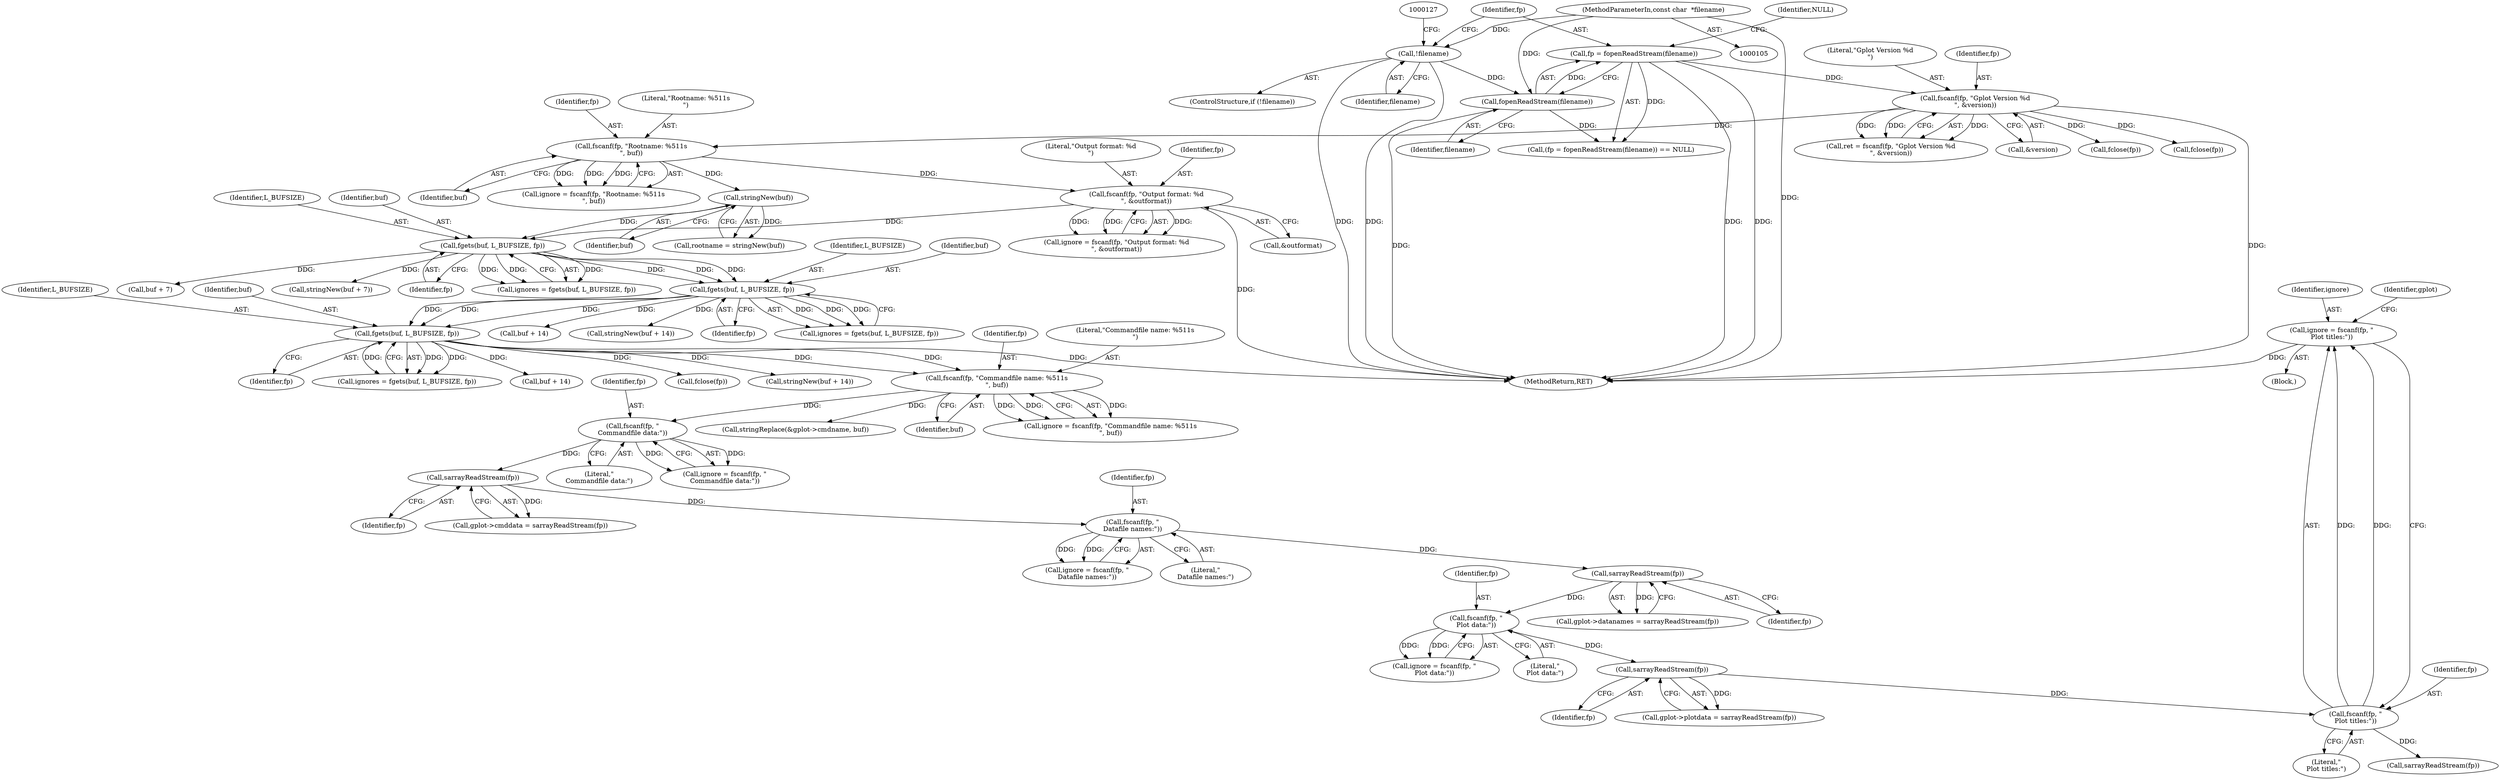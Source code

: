 digraph "0_leptonica_ee301cb2029db8a6289c5295daa42bba7715e99a_4@API" {
"1000357" [label="(Call,ignore = fscanf(fp, \"\nPlot titles:\"))"];
"1000359" [label="(Call,fscanf(fp, \"\nPlot titles:\"))"];
"1000355" [label="(Call,sarrayReadStream(fp))"];
"1000348" [label="(Call,fscanf(fp, \"\nPlot data:\"))"];
"1000344" [label="(Call,sarrayReadStream(fp))"];
"1000337" [label="(Call,fscanf(fp, \"\nDatafile names:\"))"];
"1000333" [label="(Call,sarrayReadStream(fp))"];
"1000326" [label="(Call,fscanf(fp, \"\nCommandfile data:\"))"];
"1000314" [label="(Call,fscanf(fp, \"Commandfile name: %511s\n\", buf))"];
"1000240" [label="(Call,fgets(buf, L_BUFSIZE, fp))"];
"1000220" [label="(Call,fgets(buf, L_BUFSIZE, fp))"];
"1000200" [label="(Call,fgets(buf, L_BUFSIZE, fp))"];
"1000189" [label="(Call,stringNew(buf))"];
"1000183" [label="(Call,fscanf(fp, \"Rootname: %511s\n\", buf))"];
"1000148" [label="(Call,fscanf(fp, \"Gplot Version %d\n\", &version))"];
"1000134" [label="(Call,fp = fopenReadStream(filename))"];
"1000136" [label="(Call,fopenReadStream(filename))"];
"1000123" [label="(Call,!filename)"];
"1000106" [label="(MethodParameterIn,const char  *filename)"];
"1000193" [label="(Call,fscanf(fp, \"Output format: %d\n\", &outformat))"];
"1000242" [label="(Identifier,L_BUFSIZE)"];
"1000326" [label="(Call,fscanf(fp, \"\nCommandfile data:\"))"];
"1000243" [label="(Identifier,fp)"];
"1000349" [label="(Identifier,fp)"];
"1000315" [label="(Identifier,fp)"];
"1000220" [label="(Call,fgets(buf, L_BUFSIZE, fp))"];
"1000314" [label="(Call,fscanf(fp, \"Commandfile name: %511s\n\", buf))"];
"1000186" [label="(Identifier,buf)"];
"1000151" [label="(Call,&version)"];
"1000137" [label="(Identifier,filename)"];
"1000346" [label="(Call,ignore = fscanf(fp, \"\nPlot data:\"))"];
"1000146" [label="(Call,ret = fscanf(fp, \"Gplot Version %d\n\", &version))"];
"1000124" [label="(Identifier,filename)"];
"1000240" [label="(Call,fgets(buf, L_BUFSIZE, fp))"];
"1000344" [label="(Call,sarrayReadStream(fp))"];
"1000241" [label="(Identifier,buf)"];
"1000195" [label="(Literal,\"Output format: %d\n\")"];
"1000356" [label="(Identifier,fp)"];
"1000328" [label="(Literal,\"\nCommandfile data:\")"];
"1000123" [label="(Call,!filename)"];
"1000227" [label="(Call,buf + 14)"];
"1000247" [label="(Call,buf + 14)"];
"1000334" [label="(Identifier,fp)"];
"1000335" [label="(Call,ignore = fscanf(fp, \"\nDatafile names:\"))"];
"1000206" [label="(Call,stringNew(buf + 7))"];
"1000189" [label="(Call,stringNew(buf))"];
"1000340" [label="(Call,gplot->datanames = sarrayReadStream(fp))"];
"1000136" [label="(Call,fopenReadStream(filename))"];
"1000200" [label="(Call,fgets(buf, L_BUFSIZE, fp))"];
"1000149" [label="(Identifier,fp)"];
"1000226" [label="(Call,stringNew(buf + 14))"];
"1000361" [label="(Literal,\"\nPlot titles:\")"];
"1000351" [label="(Call,gplot->plotdata = sarrayReadStream(fp))"];
"1000318" [label="(Call,stringReplace(&gplot->cmdname, buf))"];
"1000348" [label="(Call,fscanf(fp, \"\nPlot data:\"))"];
"1000345" [label="(Identifier,fp)"];
"1000122" [label="(ControlStructure,if (!filename))"];
"1000366" [label="(Call,sarrayReadStream(fp))"];
"1000360" [label="(Identifier,fp)"];
"1000222" [label="(Identifier,L_BUFSIZE)"];
"1000190" [label="(Identifier,buf)"];
"1000359" [label="(Call,fscanf(fp, \"\nPlot titles:\"))"];
"1000337" [label="(Call,fscanf(fp, \"\nDatafile names:\"))"];
"1000148" [label="(Call,fscanf(fp, \"Gplot Version %d\n\", &version))"];
"1000183" [label="(Call,fscanf(fp, \"Rootname: %511s\n\", buf))"];
"1000133" [label="(Call,(fp = fopenReadStream(filename)) == NULL)"];
"1000107" [label="(Block,)"];
"1000106" [label="(MethodParameterIn,const char  *filename)"];
"1000329" [label="(Call,gplot->cmddata = sarrayReadStream(fp))"];
"1000338" [label="(Identifier,fp)"];
"1000358" [label="(Identifier,ignore)"];
"1000134" [label="(Call,fp = fopenReadStream(filename))"];
"1000317" [label="(Identifier,buf)"];
"1000150" [label="(Literal,\"Gplot Version %d\n\")"];
"1000158" [label="(Call,fclose(fp))"];
"1000324" [label="(Call,ignore = fscanf(fp, \"\nCommandfile data:\"))"];
"1000364" [label="(Identifier,gplot)"];
"1000327" [label="(Identifier,fp)"];
"1000278" [label="(Call,fclose(fp))"];
"1000198" [label="(Call,ignores = fgets(buf, L_BUFSIZE, fp))"];
"1000413" [label="(MethodReturn,RET)"];
"1000196" [label="(Call,&outformat)"];
"1000355" [label="(Call,sarrayReadStream(fp))"];
"1000316" [label="(Literal,\"Commandfile name: %511s\n\")"];
"1000221" [label="(Identifier,buf)"];
"1000246" [label="(Call,stringNew(buf + 14))"];
"1000191" [label="(Call,ignore = fscanf(fp, \"Output format: %d\n\", &outformat))"];
"1000223" [label="(Identifier,fp)"];
"1000194" [label="(Identifier,fp)"];
"1000184" [label="(Identifier,fp)"];
"1000138" [label="(Identifier,NULL)"];
"1000135" [label="(Identifier,fp)"];
"1000203" [label="(Identifier,fp)"];
"1000312" [label="(Call,ignore = fscanf(fp, \"Commandfile name: %511s\n\", buf))"];
"1000207" [label="(Call,buf + 7)"];
"1000187" [label="(Call,rootname = stringNew(buf))"];
"1000202" [label="(Identifier,L_BUFSIZE)"];
"1000350" [label="(Literal,\"\nPlot data:\")"];
"1000238" [label="(Call,ignores = fgets(buf, L_BUFSIZE, fp))"];
"1000201" [label="(Identifier,buf)"];
"1000357" [label="(Call,ignore = fscanf(fp, \"\nPlot titles:\"))"];
"1000333" [label="(Call,sarrayReadStream(fp))"];
"1000218" [label="(Call,ignores = fgets(buf, L_BUFSIZE, fp))"];
"1000339" [label="(Literal,\"\nDatafile names:\")"];
"1000172" [label="(Call,fclose(fp))"];
"1000185" [label="(Literal,\"Rootname: %511s\n\")"];
"1000193" [label="(Call,fscanf(fp, \"Output format: %d\n\", &outformat))"];
"1000181" [label="(Call,ignore = fscanf(fp, \"Rootname: %511s\n\", buf))"];
"1000357" -> "1000107"  [label="AST: "];
"1000357" -> "1000359"  [label="CFG: "];
"1000358" -> "1000357"  [label="AST: "];
"1000359" -> "1000357"  [label="AST: "];
"1000364" -> "1000357"  [label="CFG: "];
"1000357" -> "1000413"  [label="DDG: "];
"1000359" -> "1000357"  [label="DDG: "];
"1000359" -> "1000357"  [label="DDG: "];
"1000359" -> "1000361"  [label="CFG: "];
"1000360" -> "1000359"  [label="AST: "];
"1000361" -> "1000359"  [label="AST: "];
"1000355" -> "1000359"  [label="DDG: "];
"1000359" -> "1000366"  [label="DDG: "];
"1000355" -> "1000351"  [label="AST: "];
"1000355" -> "1000356"  [label="CFG: "];
"1000356" -> "1000355"  [label="AST: "];
"1000351" -> "1000355"  [label="CFG: "];
"1000355" -> "1000351"  [label="DDG: "];
"1000348" -> "1000355"  [label="DDG: "];
"1000348" -> "1000346"  [label="AST: "];
"1000348" -> "1000350"  [label="CFG: "];
"1000349" -> "1000348"  [label="AST: "];
"1000350" -> "1000348"  [label="AST: "];
"1000346" -> "1000348"  [label="CFG: "];
"1000348" -> "1000346"  [label="DDG: "];
"1000348" -> "1000346"  [label="DDG: "];
"1000344" -> "1000348"  [label="DDG: "];
"1000344" -> "1000340"  [label="AST: "];
"1000344" -> "1000345"  [label="CFG: "];
"1000345" -> "1000344"  [label="AST: "];
"1000340" -> "1000344"  [label="CFG: "];
"1000344" -> "1000340"  [label="DDG: "];
"1000337" -> "1000344"  [label="DDG: "];
"1000337" -> "1000335"  [label="AST: "];
"1000337" -> "1000339"  [label="CFG: "];
"1000338" -> "1000337"  [label="AST: "];
"1000339" -> "1000337"  [label="AST: "];
"1000335" -> "1000337"  [label="CFG: "];
"1000337" -> "1000335"  [label="DDG: "];
"1000337" -> "1000335"  [label="DDG: "];
"1000333" -> "1000337"  [label="DDG: "];
"1000333" -> "1000329"  [label="AST: "];
"1000333" -> "1000334"  [label="CFG: "];
"1000334" -> "1000333"  [label="AST: "];
"1000329" -> "1000333"  [label="CFG: "];
"1000333" -> "1000329"  [label="DDG: "];
"1000326" -> "1000333"  [label="DDG: "];
"1000326" -> "1000324"  [label="AST: "];
"1000326" -> "1000328"  [label="CFG: "];
"1000327" -> "1000326"  [label="AST: "];
"1000328" -> "1000326"  [label="AST: "];
"1000324" -> "1000326"  [label="CFG: "];
"1000326" -> "1000324"  [label="DDG: "];
"1000326" -> "1000324"  [label="DDG: "];
"1000314" -> "1000326"  [label="DDG: "];
"1000314" -> "1000312"  [label="AST: "];
"1000314" -> "1000317"  [label="CFG: "];
"1000315" -> "1000314"  [label="AST: "];
"1000316" -> "1000314"  [label="AST: "];
"1000317" -> "1000314"  [label="AST: "];
"1000312" -> "1000314"  [label="CFG: "];
"1000314" -> "1000312"  [label="DDG: "];
"1000314" -> "1000312"  [label="DDG: "];
"1000314" -> "1000312"  [label="DDG: "];
"1000240" -> "1000314"  [label="DDG: "];
"1000240" -> "1000314"  [label="DDG: "];
"1000314" -> "1000318"  [label="DDG: "];
"1000240" -> "1000238"  [label="AST: "];
"1000240" -> "1000243"  [label="CFG: "];
"1000241" -> "1000240"  [label="AST: "];
"1000242" -> "1000240"  [label="AST: "];
"1000243" -> "1000240"  [label="AST: "];
"1000238" -> "1000240"  [label="CFG: "];
"1000240" -> "1000413"  [label="DDG: "];
"1000240" -> "1000238"  [label="DDG: "];
"1000240" -> "1000238"  [label="DDG: "];
"1000240" -> "1000238"  [label="DDG: "];
"1000220" -> "1000240"  [label="DDG: "];
"1000220" -> "1000240"  [label="DDG: "];
"1000220" -> "1000240"  [label="DDG: "];
"1000240" -> "1000246"  [label="DDG: "];
"1000240" -> "1000247"  [label="DDG: "];
"1000240" -> "1000278"  [label="DDG: "];
"1000220" -> "1000218"  [label="AST: "];
"1000220" -> "1000223"  [label="CFG: "];
"1000221" -> "1000220"  [label="AST: "];
"1000222" -> "1000220"  [label="AST: "];
"1000223" -> "1000220"  [label="AST: "];
"1000218" -> "1000220"  [label="CFG: "];
"1000220" -> "1000218"  [label="DDG: "];
"1000220" -> "1000218"  [label="DDG: "];
"1000220" -> "1000218"  [label="DDG: "];
"1000200" -> "1000220"  [label="DDG: "];
"1000200" -> "1000220"  [label="DDG: "];
"1000200" -> "1000220"  [label="DDG: "];
"1000220" -> "1000226"  [label="DDG: "];
"1000220" -> "1000227"  [label="DDG: "];
"1000200" -> "1000198"  [label="AST: "];
"1000200" -> "1000203"  [label="CFG: "];
"1000201" -> "1000200"  [label="AST: "];
"1000202" -> "1000200"  [label="AST: "];
"1000203" -> "1000200"  [label="AST: "];
"1000198" -> "1000200"  [label="CFG: "];
"1000200" -> "1000198"  [label="DDG: "];
"1000200" -> "1000198"  [label="DDG: "];
"1000200" -> "1000198"  [label="DDG: "];
"1000189" -> "1000200"  [label="DDG: "];
"1000193" -> "1000200"  [label="DDG: "];
"1000200" -> "1000206"  [label="DDG: "];
"1000200" -> "1000207"  [label="DDG: "];
"1000189" -> "1000187"  [label="AST: "];
"1000189" -> "1000190"  [label="CFG: "];
"1000190" -> "1000189"  [label="AST: "];
"1000187" -> "1000189"  [label="CFG: "];
"1000189" -> "1000187"  [label="DDG: "];
"1000183" -> "1000189"  [label="DDG: "];
"1000183" -> "1000181"  [label="AST: "];
"1000183" -> "1000186"  [label="CFG: "];
"1000184" -> "1000183"  [label="AST: "];
"1000185" -> "1000183"  [label="AST: "];
"1000186" -> "1000183"  [label="AST: "];
"1000181" -> "1000183"  [label="CFG: "];
"1000183" -> "1000181"  [label="DDG: "];
"1000183" -> "1000181"  [label="DDG: "];
"1000183" -> "1000181"  [label="DDG: "];
"1000148" -> "1000183"  [label="DDG: "];
"1000183" -> "1000193"  [label="DDG: "];
"1000148" -> "1000146"  [label="AST: "];
"1000148" -> "1000151"  [label="CFG: "];
"1000149" -> "1000148"  [label="AST: "];
"1000150" -> "1000148"  [label="AST: "];
"1000151" -> "1000148"  [label="AST: "];
"1000146" -> "1000148"  [label="CFG: "];
"1000148" -> "1000413"  [label="DDG: "];
"1000148" -> "1000146"  [label="DDG: "];
"1000148" -> "1000146"  [label="DDG: "];
"1000148" -> "1000146"  [label="DDG: "];
"1000134" -> "1000148"  [label="DDG: "];
"1000148" -> "1000158"  [label="DDG: "];
"1000148" -> "1000172"  [label="DDG: "];
"1000134" -> "1000133"  [label="AST: "];
"1000134" -> "1000136"  [label="CFG: "];
"1000135" -> "1000134"  [label="AST: "];
"1000136" -> "1000134"  [label="AST: "];
"1000138" -> "1000134"  [label="CFG: "];
"1000134" -> "1000413"  [label="DDG: "];
"1000134" -> "1000413"  [label="DDG: "];
"1000134" -> "1000133"  [label="DDG: "];
"1000136" -> "1000134"  [label="DDG: "];
"1000136" -> "1000137"  [label="CFG: "];
"1000137" -> "1000136"  [label="AST: "];
"1000136" -> "1000413"  [label="DDG: "];
"1000136" -> "1000133"  [label="DDG: "];
"1000123" -> "1000136"  [label="DDG: "];
"1000106" -> "1000136"  [label="DDG: "];
"1000123" -> "1000122"  [label="AST: "];
"1000123" -> "1000124"  [label="CFG: "];
"1000124" -> "1000123"  [label="AST: "];
"1000127" -> "1000123"  [label="CFG: "];
"1000135" -> "1000123"  [label="CFG: "];
"1000123" -> "1000413"  [label="DDG: "];
"1000123" -> "1000413"  [label="DDG: "];
"1000106" -> "1000123"  [label="DDG: "];
"1000106" -> "1000105"  [label="AST: "];
"1000106" -> "1000413"  [label="DDG: "];
"1000193" -> "1000191"  [label="AST: "];
"1000193" -> "1000196"  [label="CFG: "];
"1000194" -> "1000193"  [label="AST: "];
"1000195" -> "1000193"  [label="AST: "];
"1000196" -> "1000193"  [label="AST: "];
"1000191" -> "1000193"  [label="CFG: "];
"1000193" -> "1000413"  [label="DDG: "];
"1000193" -> "1000191"  [label="DDG: "];
"1000193" -> "1000191"  [label="DDG: "];
"1000193" -> "1000191"  [label="DDG: "];
}
